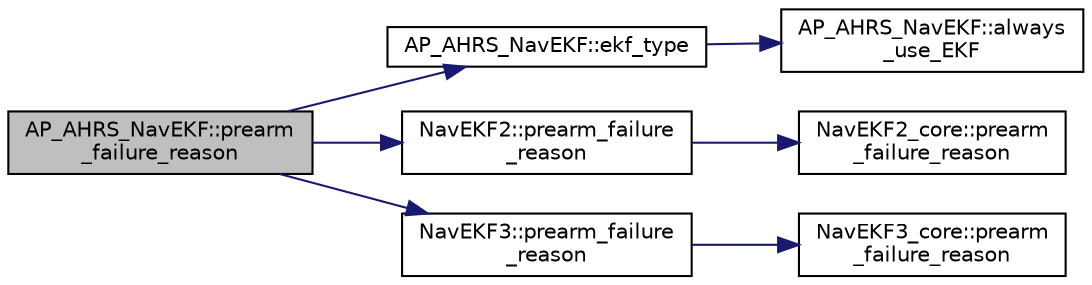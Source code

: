 digraph "AP_AHRS_NavEKF::prearm_failure_reason"
{
 // INTERACTIVE_SVG=YES
  edge [fontname="Helvetica",fontsize="10",labelfontname="Helvetica",labelfontsize="10"];
  node [fontname="Helvetica",fontsize="10",shape=record];
  rankdir="LR";
  Node1 [label="AP_AHRS_NavEKF::prearm\l_failure_reason",height=0.2,width=0.4,color="black", fillcolor="grey75", style="filled", fontcolor="black"];
  Node1 -> Node2 [color="midnightblue",fontsize="10",style="solid",fontname="Helvetica"];
  Node2 [label="AP_AHRS_NavEKF::ekf_type",height=0.2,width=0.4,color="black", fillcolor="white", style="filled",URL="$classAP__AHRS__NavEKF.html#a2421598bfc909c228709f99347a5fcea"];
  Node2 -> Node3 [color="midnightblue",fontsize="10",style="solid",fontname="Helvetica"];
  Node3 [label="AP_AHRS_NavEKF::always\l_use_EKF",height=0.2,width=0.4,color="black", fillcolor="white", style="filled",URL="$classAP__AHRS__NavEKF.html#a9af775a381a41ff78ac75a06ba7b1a05"];
  Node1 -> Node4 [color="midnightblue",fontsize="10",style="solid",fontname="Helvetica"];
  Node4 [label="NavEKF2::prearm_failure\l_reason",height=0.2,width=0.4,color="black", fillcolor="white", style="filled",URL="$classNavEKF2.html#ad77c988134e3c34d00eea6ec90b9ed56"];
  Node4 -> Node5 [color="midnightblue",fontsize="10",style="solid",fontname="Helvetica"];
  Node5 [label="NavEKF2_core::prearm\l_failure_reason",height=0.2,width=0.4,color="black", fillcolor="white", style="filled",URL="$classNavEKF2__core.html#a12dbc270d0f19e5e014b6628b2f5f370"];
  Node1 -> Node6 [color="midnightblue",fontsize="10",style="solid",fontname="Helvetica"];
  Node6 [label="NavEKF3::prearm_failure\l_reason",height=0.2,width=0.4,color="black", fillcolor="white", style="filled",URL="$classNavEKF3.html#a3ab52d6bca324648e6e038c374156867"];
  Node6 -> Node7 [color="midnightblue",fontsize="10",style="solid",fontname="Helvetica"];
  Node7 [label="NavEKF3_core::prearm\l_failure_reason",height=0.2,width=0.4,color="black", fillcolor="white", style="filled",URL="$classNavEKF3__core.html#a310d9c0917e4b696a88f9d2b74b0fb40"];
}
